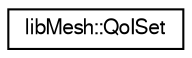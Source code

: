 digraph "Graphical Class Hierarchy"
{
  edge [fontname="FreeSans",fontsize="10",labelfontname="FreeSans",labelfontsize="10"];
  node [fontname="FreeSans",fontsize="10",shape=record];
  rankdir="LR";
  Node1 [label="libMesh::QoISet",height=0.2,width=0.4,color="black", fillcolor="white", style="filled",URL="$classlibMesh_1_1QoISet.html"];
}
